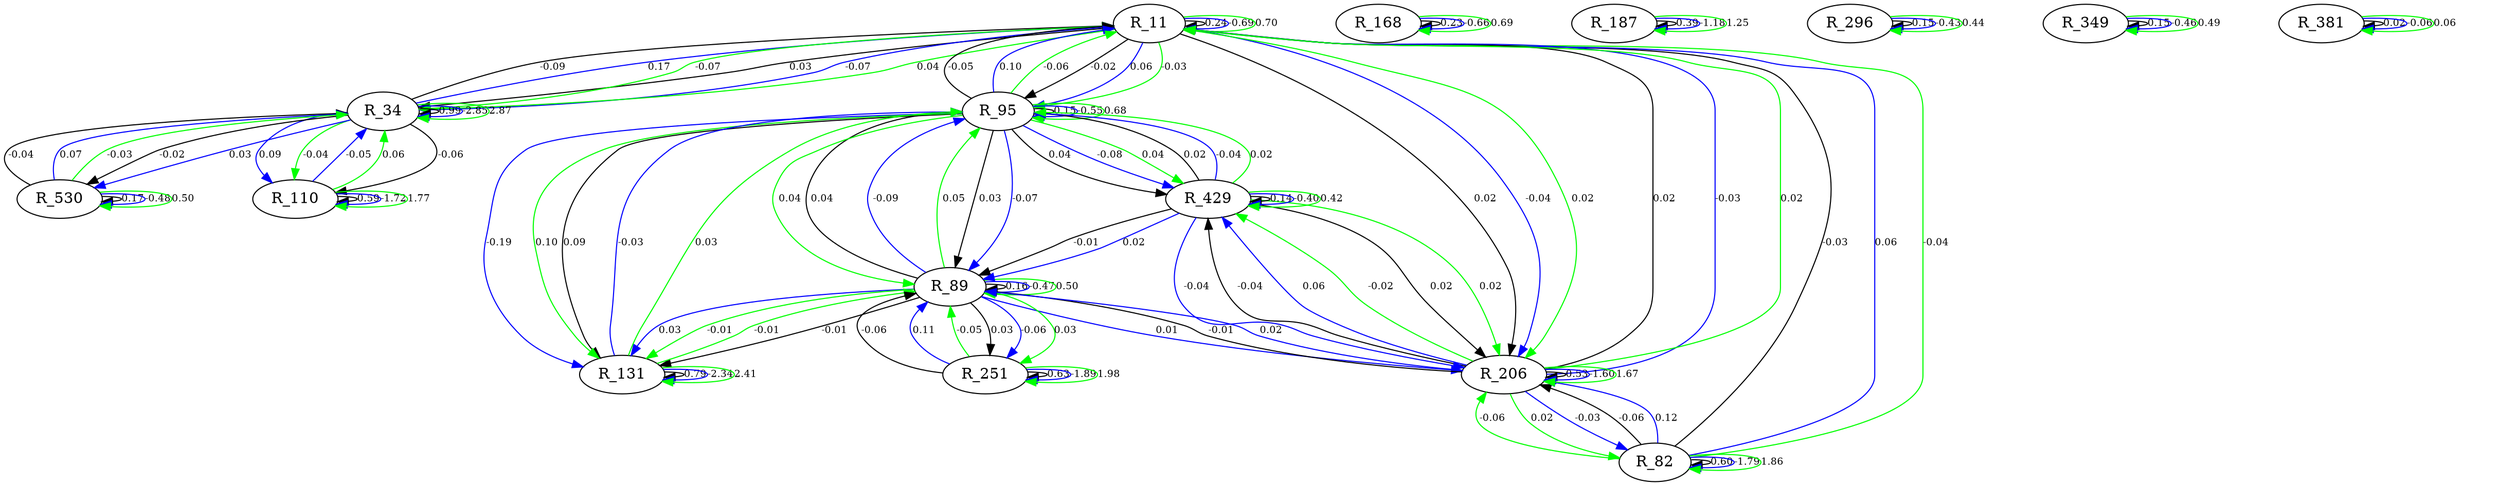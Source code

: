 digraph {
	graph [size="60,20"]
		R_11 [pos="0,0,0"]
		R_34 [pos="1,1,1"]
		R_82 [pos="2,2,2"]
		R_89 [pos="3,3,3"]
		R_95 [pos="4,4,4"]
		R_110 [pos="5,5,5"]
		R_131 [pos="6,6,6"]
		R_168 [pos="7,7,7"]
		R_187 [pos="8,8,8"]
		R_206 [pos="9,9,9"]
		R_251 [pos="10,10,10"]
		R_296 [pos="11,11,11"]
		R_349 [pos="12,12,12"]
		R_381 [pos="13,13,13"]
		R_429 [pos="14,14,14"]
		R_530 [pos="15,15,15"]
			R_11 -> R_11 [label=0.24 color=black fontsize=9.0]
			R_11 -> R_34 [label=0.03 color=black fontsize=9.0]
			R_11 -> R_95 [label=-0.02 color=black fontsize=9.0]
			R_11 -> R_206 [label=0.02 color=black fontsize=9.0]
			R_34 -> R_11 [label=-0.09 color=black fontsize=9.0]
			R_34 -> R_34 [label=0.99 color=black fontsize=9.0]
			R_34 -> R_110 [label=-0.06 color=black fontsize=9.0]
			R_34 -> R_530 [label=-0.02 color=black fontsize=9.0]
			R_82 -> R_11 [label=-0.03 color=black fontsize=9.0]
			R_82 -> R_82 [label=0.60 color=black fontsize=9.0]
			R_82 -> R_206 [label=-0.06 color=black fontsize=9.0]
			R_89 -> R_89 [label=0.16 color=black fontsize=9.0]
			R_89 -> R_95 [label=0.04 color=black fontsize=9.0]
			R_89 -> R_131 [label=-0.01 color=black fontsize=9.0]
			R_89 -> R_251 [label=0.03 color=black fontsize=9.0]
			R_95 -> R_11 [label=-0.05 color=black fontsize=9.0]
			R_95 -> R_89 [label=0.03 color=black fontsize=9.0]
			R_95 -> R_95 [label=0.15 color=black fontsize=9.0]
			R_95 -> R_131 [label=0.09 color=black fontsize=9.0]
			R_95 -> R_429 [label=0.04 color=black fontsize=9.0]
			R_110 -> R_110 [label=0.59 color=black fontsize=9.0]
			R_131 -> R_131 [label=0.79 color=black fontsize=9.0]
			R_168 -> R_168 [label=0.23 color=black fontsize=9.0]
			R_187 -> R_187 [label=0.39 color=black fontsize=9.0]
			R_206 -> R_11 [label=0.02 color=black fontsize=9.0]
			R_206 -> R_89 [label=-0.01 color=black fontsize=9.0]
			R_206 -> R_206 [label=0.53 color=black fontsize=9.0]
			R_206 -> R_429 [label=-0.04 color=black fontsize=9.0]
			R_251 -> R_89 [label=-0.06 color=black fontsize=9.0]
			R_251 -> R_251 [label=0.63 color=black fontsize=9.0]
			R_296 -> R_296 [label=0.15 color=black fontsize=9.0]
			R_349 -> R_349 [label=0.15 color=black fontsize=9.0]
			R_381 -> R_381 [label=0.02 color=black fontsize=9.0]
			R_429 -> R_89 [label=-0.01 color=black fontsize=9.0]
			R_429 -> R_95 [label=0.02 color=black fontsize=9.0]
			R_429 -> R_206 [label=0.02 color=black fontsize=9.0]
			R_429 -> R_429 [label=0.14 color=black fontsize=9.0]
			R_530 -> R_34 [label=-0.04 color=black fontsize=9.0]
			R_530 -> R_530 [label=0.17 color=black fontsize=9.0]
			R_11 -> R_11 [label=-0.69 color=blue fontsize=9.0]
			R_11 -> R_34 [label=-0.07 color=blue fontsize=9.0]
			R_11 -> R_95 [label=0.06 color=blue fontsize=9.0]
			R_11 -> R_206 [label=-0.04 color=blue fontsize=9.0]
			R_34 -> R_11 [label=0.17 color=blue fontsize=9.0]
			R_34 -> R_34 [label=-2.85 color=blue fontsize=9.0]
			R_34 -> R_110 [label=0.09 color=blue fontsize=9.0]
			R_34 -> R_530 [label=0.03 color=blue fontsize=9.0]
			R_82 -> R_11 [label=0.06 color=blue fontsize=9.0]
			R_82 -> R_82 [label=-1.79 color=blue fontsize=9.0]
			R_82 -> R_206 [label=0.12 color=blue fontsize=9.0]
			R_89 -> R_89 [label=-0.47 color=blue fontsize=9.0]
			R_89 -> R_95 [label=-0.09 color=blue fontsize=9.0]
			R_89 -> R_131 [label=0.03 color=blue fontsize=9.0]
			R_89 -> R_206 [label=0.01 color=blue fontsize=9.0]
			R_89 -> R_251 [label=-0.06 color=blue fontsize=9.0]
			R_95 -> R_11 [label=0.10 color=blue fontsize=9.0]
			R_95 -> R_89 [label=-0.07 color=blue fontsize=9.0]
			R_95 -> R_95 [label=-0.55 color=blue fontsize=9.0]
			R_95 -> R_131 [label=-0.19 color=blue fontsize=9.0]
			R_95 -> R_429 [label=-0.08 color=blue fontsize=9.0]
			R_110 -> R_34 [label=-0.05 color=blue fontsize=9.0]
			R_110 -> R_110 [label=-1.72 color=blue fontsize=9.0]
			R_131 -> R_95 [label=-0.03 color=blue fontsize=9.0]
			R_131 -> R_131 [label=-2.34 color=blue fontsize=9.0]
			R_168 -> R_168 [label=-0.66 color=blue fontsize=9.0]
			R_187 -> R_187 [label=-1.18 color=blue fontsize=9.0]
			R_206 -> R_11 [label=-0.03 color=blue fontsize=9.0]
			R_206 -> R_82 [label=-0.03 color=blue fontsize=9.0]
			R_206 -> R_89 [label=0.02 color=blue fontsize=9.0]
			R_206 -> R_206 [label=-1.60 color=blue fontsize=9.0]
			R_206 -> R_429 [label=0.06 color=blue fontsize=9.0]
			R_251 -> R_89 [label=0.11 color=blue fontsize=9.0]
			R_251 -> R_251 [label=-1.89 color=blue fontsize=9.0]
			R_296 -> R_296 [label=-0.43 color=blue fontsize=9.0]
			R_349 -> R_349 [label=-0.46 color=blue fontsize=9.0]
			R_381 -> R_381 [label=-0.06 color=blue fontsize=9.0]
			R_429 -> R_89 [label=0.02 color=blue fontsize=9.0]
			R_429 -> R_95 [label=-0.04 color=blue fontsize=9.0]
			R_429 -> R_206 [label=-0.04 color=blue fontsize=9.0]
			R_429 -> R_429 [label=-0.40 color=blue fontsize=9.0]
			R_530 -> R_34 [label=0.07 color=blue fontsize=9.0]
			R_530 -> R_530 [label=-0.48 color=blue fontsize=9.0]
			R_11 -> R_11 [label=0.70 color=green fontsize=9.0]
			R_11 -> R_34 [label=0.04 color=green fontsize=9.0]
			R_11 -> R_95 [label=-0.03 color=green fontsize=9.0]
			R_11 -> R_206 [label=0.02 color=green fontsize=9.0]
			R_34 -> R_11 [label=-0.07 color=green fontsize=9.0]
			R_34 -> R_34 [label=2.87 color=green fontsize=9.0]
			R_34 -> R_110 [label=-0.04 color=green fontsize=9.0]
			R_82 -> R_11 [label=-0.04 color=green fontsize=9.0]
			R_82 -> R_82 [label=1.86 color=green fontsize=9.0]
			R_82 -> R_206 [label=-0.06 color=green fontsize=9.0]
			R_89 -> R_89 [label=0.50 color=green fontsize=9.0]
			R_89 -> R_95 [label=0.05 color=green fontsize=9.0]
			R_89 -> R_131 [label=-0.01 color=green fontsize=9.0]
			R_89 -> R_251 [label=0.03 color=green fontsize=9.0]
			R_95 -> R_11 [label=-0.06 color=green fontsize=9.0]
			R_95 -> R_89 [label=0.04 color=green fontsize=9.0]
			R_95 -> R_95 [label=0.68 color=green fontsize=9.0]
			R_95 -> R_131 [label=0.10 color=green fontsize=9.0]
			R_95 -> R_429 [label=0.04 color=green fontsize=9.0]
			R_110 -> R_34 [label=0.06 color=green fontsize=9.0]
			R_110 -> R_110 [label=1.77 color=green fontsize=9.0]
			R_131 -> R_89 [label=-0.01 color=green fontsize=9.0]
			R_131 -> R_95 [label=0.03 color=green fontsize=9.0]
			R_131 -> R_131 [label=2.41 color=green fontsize=9.0]
			R_168 -> R_168 [label=0.69 color=green fontsize=9.0]
			R_187 -> R_187 [label=1.25 color=green fontsize=9.0]
			R_206 -> R_11 [label=0.02 color=green fontsize=9.0]
			R_206 -> R_82 [label=0.02 color=green fontsize=9.0]
			R_206 -> R_206 [label=1.67 color=green fontsize=9.0]
			R_206 -> R_429 [label=-0.02 color=green fontsize=9.0]
			R_251 -> R_89 [label=-0.05 color=green fontsize=9.0]
			R_251 -> R_251 [label=1.98 color=green fontsize=9.0]
			R_296 -> R_296 [label=0.44 color=green fontsize=9.0]
			R_349 -> R_349 [label=0.49 color=green fontsize=9.0]
			R_381 -> R_381 [label=0.06 color=green fontsize=9.0]
			R_429 -> R_95 [label=0.02 color=green fontsize=9.0]
			R_429 -> R_206 [label=0.02 color=green fontsize=9.0]
			R_429 -> R_429 [label=0.42 color=green fontsize=9.0]
			R_530 -> R_34 [label=-0.03 color=green fontsize=9.0]
			R_530 -> R_530 [label=0.50 color=green fontsize=9.0]
}